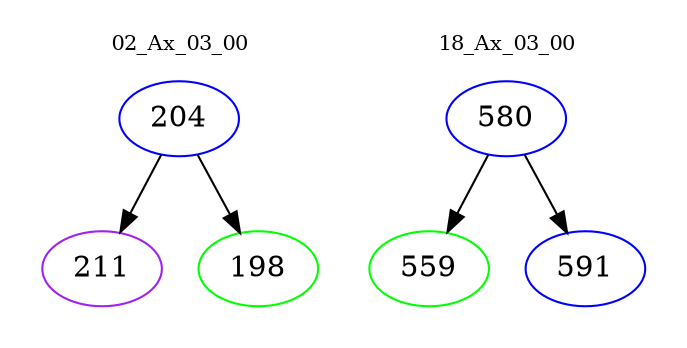 digraph{
subgraph cluster_0 {
color = white
label = "02_Ax_03_00";
fontsize=10;
T0_204 [label="204", color="blue"]
T0_204 -> T0_211 [color="black"]
T0_211 [label="211", color="purple"]
T0_204 -> T0_198 [color="black"]
T0_198 [label="198", color="green"]
}
subgraph cluster_1 {
color = white
label = "18_Ax_03_00";
fontsize=10;
T1_580 [label="580", color="blue"]
T1_580 -> T1_559 [color="black"]
T1_559 [label="559", color="green"]
T1_580 -> T1_591 [color="black"]
T1_591 [label="591", color="blue"]
}
}
